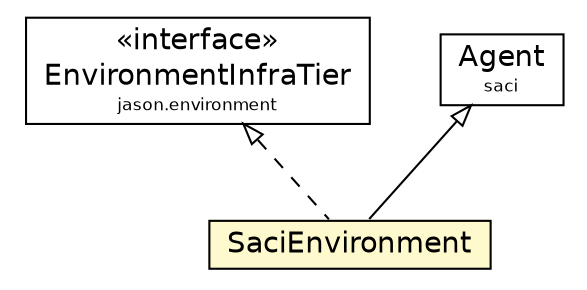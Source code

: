 #!/usr/local/bin/dot
#
# Class diagram 
# Generated by UMLGraph version 5.1 (http://www.umlgraph.org/)
#

digraph G {
	edge [fontname="Helvetica",fontsize=10,labelfontname="Helvetica",labelfontsize=10];
	node [fontname="Helvetica",fontsize=10,shape=plaintext];
	nodesep=0.25;
	ranksep=0.5;
	// jason.environment.EnvironmentInfraTier
	c41660 [label=<<table title="jason.environment.EnvironmentInfraTier" border="0" cellborder="1" cellspacing="0" cellpadding="2" port="p" href="../../environment/EnvironmentInfraTier.html">
		<tr><td><table border="0" cellspacing="0" cellpadding="1">
<tr><td align="center" balign="center"> &#171;interface&#187; </td></tr>
<tr><td align="center" balign="center"> EnvironmentInfraTier </td></tr>
<tr><td align="center" balign="center"><font point-size="8.0"> jason.environment </font></td></tr>
		</table></td></tr>
		</table>>, fontname="Helvetica", fontcolor="black", fontsize=14.0];
	// jason.infra.saci.SaciEnvironment
	c41711 [label=<<table title="jason.infra.saci.SaciEnvironment" border="0" cellborder="1" cellspacing="0" cellpadding="2" port="p" bgcolor="lemonChiffon" href="./SaciEnvironment.html">
		<tr><td><table border="0" cellspacing="0" cellpadding="1">
<tr><td align="center" balign="center"> SaciEnvironment </td></tr>
		</table></td></tr>
		</table>>, fontname="Helvetica", fontcolor="black", fontsize=14.0];
	//jason.infra.saci.SaciEnvironment extends saci.Agent
	c41816:p -> c41711:p [dir=back,arrowtail=empty];
	//jason.infra.saci.SaciEnvironment implements jason.environment.EnvironmentInfraTier
	c41660:p -> c41711:p [dir=back,arrowtail=empty,style=dashed];
	// saci.Agent
	c41816 [label=<<table title="saci.Agent" border="0" cellborder="1" cellspacing="0" cellpadding="2" port="p" href="http://java.sun.com/j2se/1.4.2/docs/api/saci/Agent.html">
		<tr><td><table border="0" cellspacing="0" cellpadding="1">
<tr><td align="center" balign="center"> Agent </td></tr>
<tr><td align="center" balign="center"><font point-size="8.0"> saci </font></td></tr>
		</table></td></tr>
		</table>>, fontname="Helvetica", fontcolor="black", fontsize=14.0];
}

